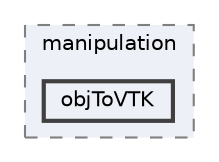 digraph "applications/utilities/mesh/manipulation/objToVTK"
{
 // LATEX_PDF_SIZE
  bgcolor="transparent";
  edge [fontname=Helvetica,fontsize=10,labelfontname=Helvetica,labelfontsize=10];
  node [fontname=Helvetica,fontsize=10,shape=box,height=0.2,width=0.4];
  compound=true
  subgraph clusterdir_15449a1ef4a09517cc5e2efa6b11565e {
    graph [ bgcolor="#edf0f7", pencolor="grey50", label="manipulation", fontname=Helvetica,fontsize=10 style="filled,dashed", URL="dir_15449a1ef4a09517cc5e2efa6b11565e.html",tooltip=""]
  dir_90e95c73ce8a3eb9bd66ce92fd30c4ff [label="objToVTK", fillcolor="#edf0f7", color="grey25", style="filled,bold", URL="dir_90e95c73ce8a3eb9bd66ce92fd30c4ff.html",tooltip=""];
  }
}
